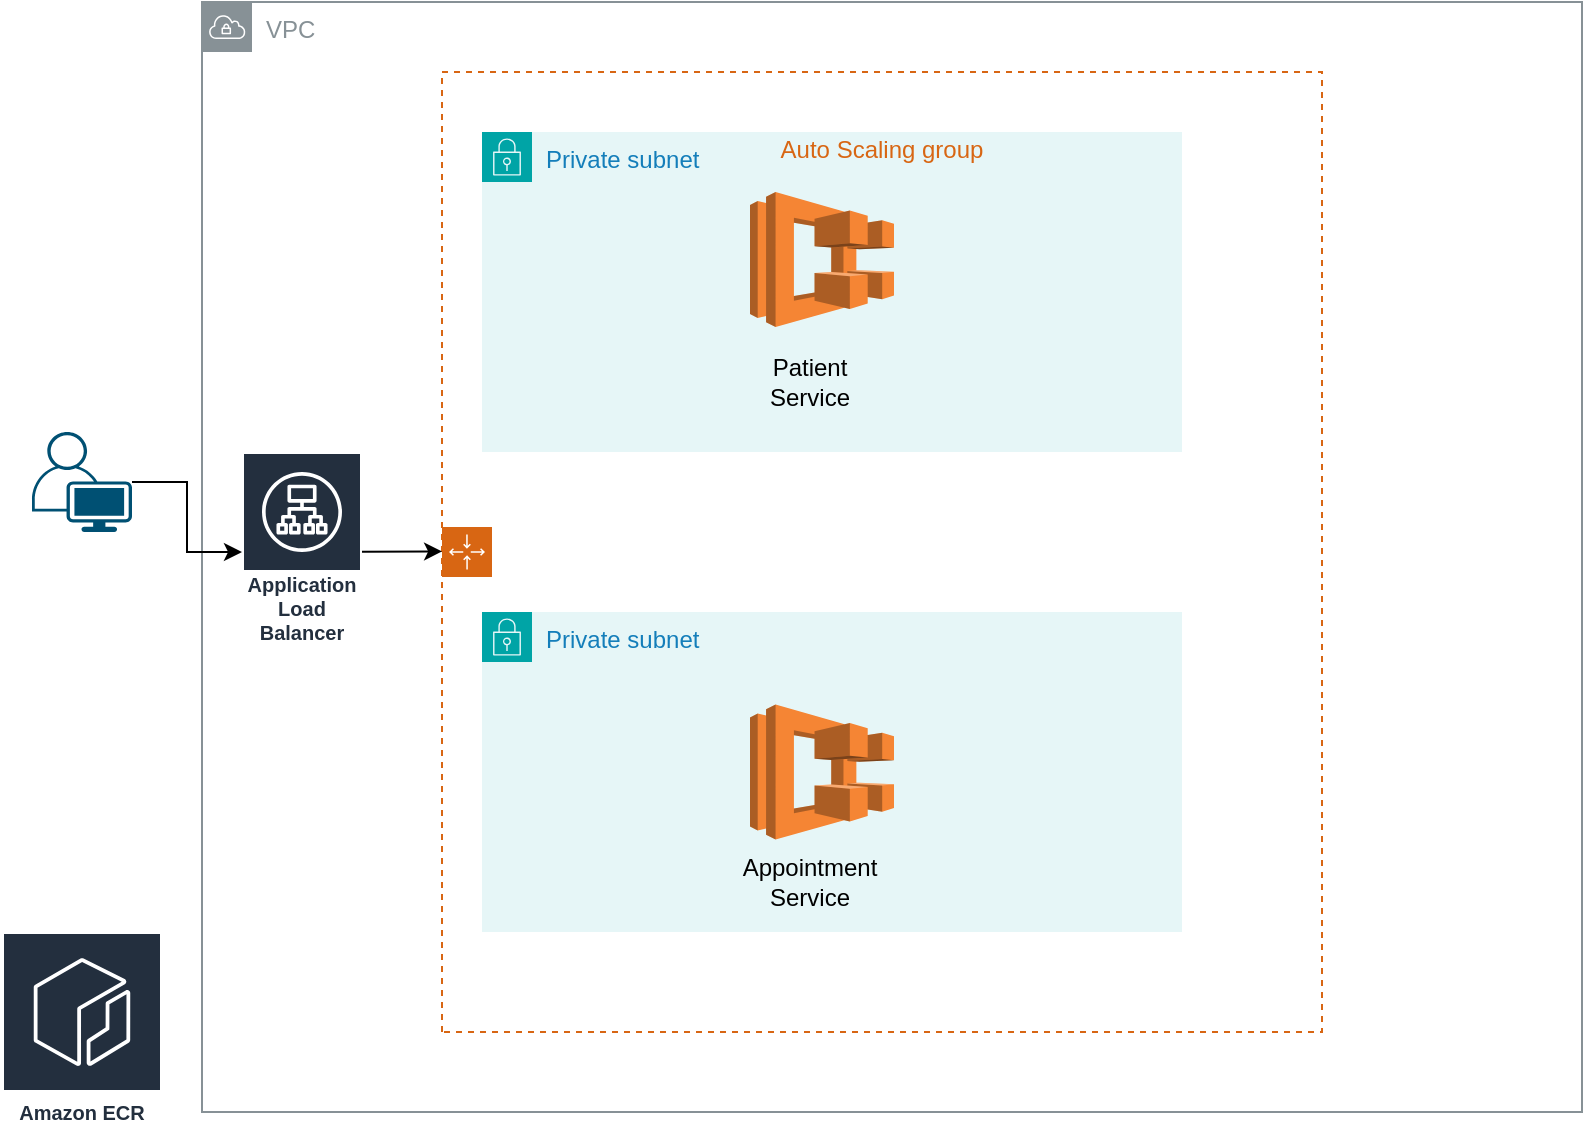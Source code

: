 <mxfile version="27.1.6">
  <diagram name="Page-1" id="SvARpHccVPOXjjGgx_Bg">
    <mxGraphModel dx="830" dy="616" grid="1" gridSize="10" guides="1" tooltips="1" connect="1" arrows="1" fold="1" page="1" pageScale="1" pageWidth="827" pageHeight="1169" math="0" shadow="0">
      <root>
        <mxCell id="0" />
        <mxCell id="1" parent="0" />
        <mxCell id="gwHF0hbKWQFG9IwxHacL-3" value="Private subnet" style="points=[[0,0],[0.25,0],[0.5,0],[0.75,0],[1,0],[1,0.25],[1,0.5],[1,0.75],[1,1],[0.75,1],[0.5,1],[0.25,1],[0,1],[0,0.75],[0,0.5],[0,0.25]];outlineConnect=0;gradientColor=none;html=1;whiteSpace=wrap;fontSize=12;fontStyle=0;container=1;pointerEvents=0;collapsible=0;recursiveResize=0;shape=mxgraph.aws4.group;grIcon=mxgraph.aws4.group_security_group;grStroke=0;strokeColor=#00A4A6;fillColor=#E6F6F7;verticalAlign=top;align=left;spacingLeft=30;fontColor=#147EBA;dashed=0;" vertex="1" parent="1">
          <mxGeometry x="250" y="80" width="350" height="160" as="geometry" />
        </mxCell>
        <mxCell id="gwHF0hbKWQFG9IwxHacL-4" value="Private subnet" style="points=[[0,0],[0.25,0],[0.5,0],[0.75,0],[1,0],[1,0.25],[1,0.5],[1,0.75],[1,1],[0.75,1],[0.5,1],[0.25,1],[0,1],[0,0.75],[0,0.5],[0,0.25]];outlineConnect=0;gradientColor=none;html=1;whiteSpace=wrap;fontSize=12;fontStyle=0;container=1;pointerEvents=0;collapsible=0;recursiveResize=0;shape=mxgraph.aws4.group;grIcon=mxgraph.aws4.group_security_group;grStroke=0;strokeColor=#00A4A6;fillColor=#E6F6F7;verticalAlign=top;align=left;spacingLeft=30;fontColor=#147EBA;dashed=0;" vertex="1" parent="1">
          <mxGeometry x="250" y="320" width="350" height="160" as="geometry" />
        </mxCell>
        <mxCell id="gwHF0hbKWQFG9IwxHacL-6" value="" style="outlineConnect=0;dashed=0;verticalLabelPosition=bottom;verticalAlign=top;align=center;html=1;shape=mxgraph.aws3.ecs;fillColor=#F58534;gradientColor=none;" vertex="1" parent="1">
          <mxGeometry x="384" y="110" width="72" height="67.5" as="geometry" />
        </mxCell>
        <mxCell id="gwHF0hbKWQFG9IwxHacL-7" value="" style="outlineConnect=0;dashed=0;verticalLabelPosition=bottom;verticalAlign=top;align=center;html=1;shape=mxgraph.aws3.ecs;fillColor=#F58534;gradientColor=none;" vertex="1" parent="1">
          <mxGeometry x="384" y="366.25" width="72" height="67.5" as="geometry" />
        </mxCell>
        <mxCell id="gwHF0hbKWQFG9IwxHacL-11" value="Auto Scaling group" style="points=[[0,0],[0.25,0],[0.5,0],[0.75,0],[1,0],[1,0.25],[1,0.5],[1,0.75],[1,1],[0.75,1],[0.5,1],[0.25,1],[0,1],[0,0.75],[0,0.5],[0,0.25]];outlineConnect=0;gradientColor=none;html=1;whiteSpace=wrap;fontSize=12;fontStyle=0;container=1;pointerEvents=0;collapsible=0;recursiveResize=0;shape=mxgraph.aws4.groupCenter;grIcon=mxgraph.aws4.group_auto_scaling_group;grStroke=1;strokeColor=#D86613;fillColor=none;verticalAlign=top;align=center;fontColor=#D86613;dashed=1;spacingTop=25;direction=north;" vertex="1" parent="1">
          <mxGeometry x="230" y="50" width="440" height="480" as="geometry" />
        </mxCell>
        <mxCell id="gwHF0hbKWQFG9IwxHacL-5" value="VPC" style="sketch=0;outlineConnect=0;gradientColor=none;html=1;whiteSpace=wrap;fontSize=12;fontStyle=0;shape=mxgraph.aws4.group;grIcon=mxgraph.aws4.group_vpc;strokeColor=#879196;fillColor=none;verticalAlign=top;align=left;spacingLeft=30;fontColor=#879196;dashed=0;" vertex="1" parent="gwHF0hbKWQFG9IwxHacL-11">
          <mxGeometry x="-120" y="-35" width="690" height="555" as="geometry" />
        </mxCell>
        <mxCell id="gwHF0hbKWQFG9IwxHacL-19" value="Patient Service" style="text;html=1;align=center;verticalAlign=middle;whiteSpace=wrap;rounded=0;" vertex="1" parent="gwHF0hbKWQFG9IwxHacL-11">
          <mxGeometry x="154" y="140" width="60" height="30" as="geometry" />
        </mxCell>
        <mxCell id="gwHF0hbKWQFG9IwxHacL-20" value="Appointment Service" style="text;html=1;align=center;verticalAlign=middle;whiteSpace=wrap;rounded=0;" vertex="1" parent="gwHF0hbKWQFG9IwxHacL-11">
          <mxGeometry x="154" y="390" width="60" height="30" as="geometry" />
        </mxCell>
        <mxCell id="gwHF0hbKWQFG9IwxHacL-13" value="Amazon ECR" style="sketch=0;outlineConnect=0;fontColor=#232F3E;gradientColor=none;strokeColor=#ffffff;fillColor=#232F3E;dashed=0;verticalLabelPosition=middle;verticalAlign=bottom;align=center;html=1;whiteSpace=wrap;fontSize=10;fontStyle=1;spacing=3;shape=mxgraph.aws4.productIcon;prIcon=mxgraph.aws4.ecr;" vertex="1" parent="1">
          <mxGeometry x="10" y="480" width="80" height="100" as="geometry" />
        </mxCell>
        <mxCell id="gwHF0hbKWQFG9IwxHacL-23" style="edgeStyle=orthogonalEdgeStyle;rounded=0;orthogonalLoop=1;jettySize=auto;html=1;" edge="1" parent="1" source="gwHF0hbKWQFG9IwxHacL-15" target="gwHF0hbKWQFG9IwxHacL-10">
          <mxGeometry relative="1" as="geometry" />
        </mxCell>
        <mxCell id="gwHF0hbKWQFG9IwxHacL-15" value="" style="points=[[0.35,0,0],[0.98,0.51,0],[1,0.71,0],[0.67,1,0],[0,0.795,0],[0,0.65,0]];verticalLabelPosition=bottom;sketch=0;html=1;verticalAlign=top;aspect=fixed;align=center;pointerEvents=1;shape=mxgraph.cisco19.user;fillColor=#005073;strokeColor=none;" vertex="1" parent="1">
          <mxGeometry x="25" y="230" width="50" height="50" as="geometry" />
        </mxCell>
        <mxCell id="gwHF0hbKWQFG9IwxHacL-10" value="Application Load Balancer" style="sketch=0;outlineConnect=0;fontColor=#232F3E;gradientColor=none;strokeColor=#ffffff;fillColor=#232F3E;dashed=0;verticalLabelPosition=middle;verticalAlign=bottom;align=center;html=1;whiteSpace=wrap;fontSize=10;fontStyle=1;spacing=3;shape=mxgraph.aws4.productIcon;prIcon=mxgraph.aws4.application_load_balancer;" vertex="1" parent="1">
          <mxGeometry x="130" y="240" width="60" height="100" as="geometry" />
        </mxCell>
        <mxCell id="gwHF0hbKWQFG9IwxHacL-26" value="" style="endArrow=classic;html=1;rounded=0;entryX=0.174;entryY=0.495;entryDx=0;entryDy=0;entryPerimeter=0;" edge="1" parent="1" source="gwHF0hbKWQFG9IwxHacL-10" target="gwHF0hbKWQFG9IwxHacL-5">
          <mxGeometry width="50" height="50" relative="1" as="geometry">
            <mxPoint x="390" y="320" as="sourcePoint" />
            <mxPoint x="440" y="270" as="targetPoint" />
            <Array as="points" />
          </mxGeometry>
        </mxCell>
      </root>
    </mxGraphModel>
  </diagram>
</mxfile>
